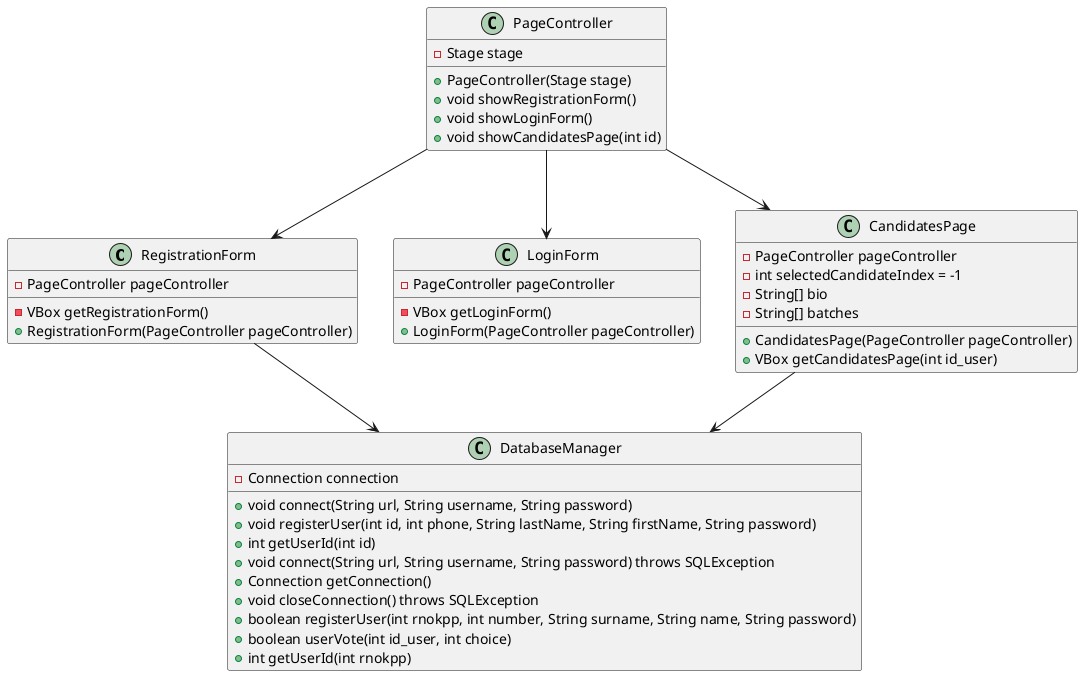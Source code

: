 @startuml

    class RegistrationForm {
        - PageController pageController
        - VBox getRegistrationForm()
        + RegistrationForm(PageController pageController)
    }
    class LoginForm {
        - PageController pageController
        - VBox getLoginForm()
        + LoginForm(PageController pageController)
    }
    class PageController {
        - Stage stage
        + PageController(Stage stage)
        + void showRegistrationForm()
        + void showLoginForm()
        + void showCandidatesPage(int id)
    }

    class CandidatesPage {
            - PageController pageController
            - int selectedCandidateIndex = -1
            - String[] bio
            - String[] batches
            + CandidatesPage(PageController pageController)
            + VBox getCandidatesPage(int id_user)
    }


    class DatabaseManager {
        + void connect(String url, String username, String password)
        + void registerUser(int id, int phone, String lastName, String firstName, String password)
        + int getUserId(int id)
    }

    class DatabaseManager {
            - Connection connection
            + void connect(String url, String username, String password) throws SQLException
            + Connection getConnection()
            + void closeConnection() throws SQLException
            + boolean registerUser(int rnokpp, int number, String surname, String name, String password)
            + boolean userVote(int id_user, int choice)
            + int getUserId(int rnokpp)
    }


PageController --> RegistrationForm
PageController --> LoginForm
PageController --> CandidatesPage

RegistrationForm --> DatabaseManager
CandidatesPage --> DatabaseManager

@enduml